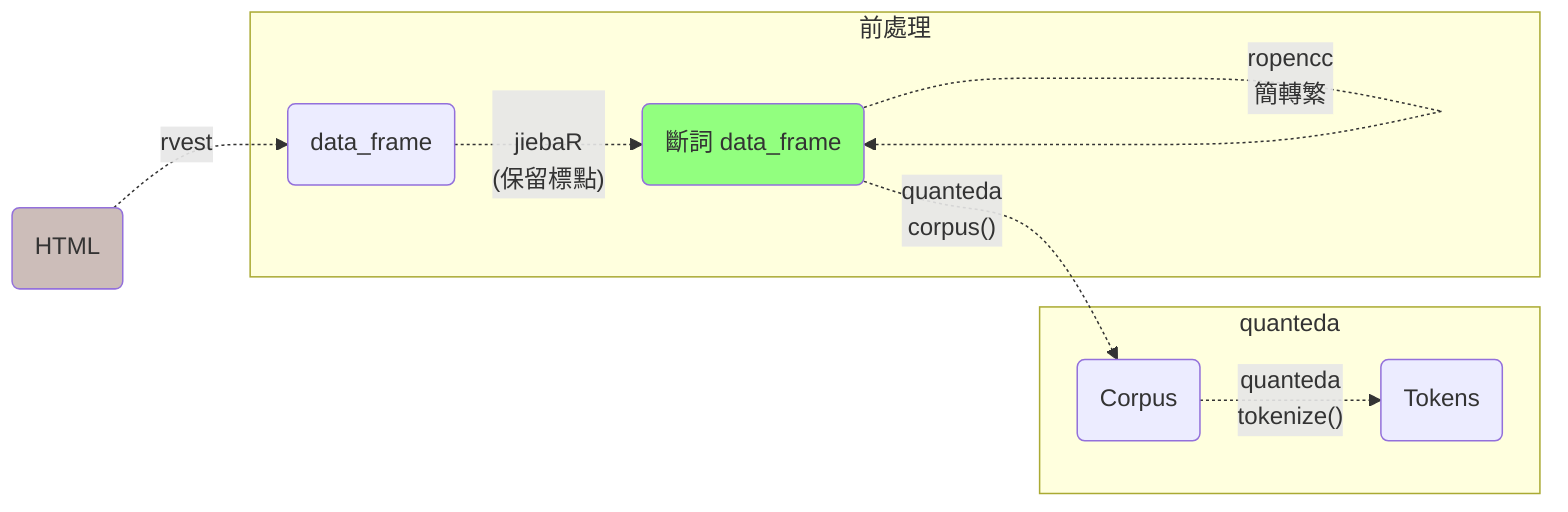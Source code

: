 graph LR

html("HTML")
html -.->|"rvest"| df0

subgraph 前處理
df1("斷詞 data_frame")
df0("data_frame")


df0 -.->|"<br>     jiebaR <br>   (保留標點)<br>"| df1

df1 -.->|"ropencc <br> 簡轉繁"| df1
end

corp("Corpus")
token("Tokens")

subgraph quanteda
df1 -.->|"quanteda <br> corpus()"| corp
corp -.->|"quanteda <br> tokenize()"| token
end

html -.- bls(" ")

style bls fill:none,stroke:none
style html fill:#ccbdb9
style df1 fill:#92ff7f

linkStyle 5 stroke-width:0px,fill:none;